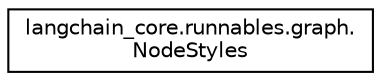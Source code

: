 digraph "Graphical Class Hierarchy"
{
 // LATEX_PDF_SIZE
  edge [fontname="Helvetica",fontsize="10",labelfontname="Helvetica",labelfontsize="10"];
  node [fontname="Helvetica",fontsize="10",shape=record];
  rankdir="LR";
  Node0 [label="langchain_core.runnables.graph.\lNodeStyles",height=0.2,width=0.4,color="black", fillcolor="white", style="filled",URL="$classlangchain__core_1_1runnables_1_1graph_1_1NodeStyles.html",tooltip=" "];
}

